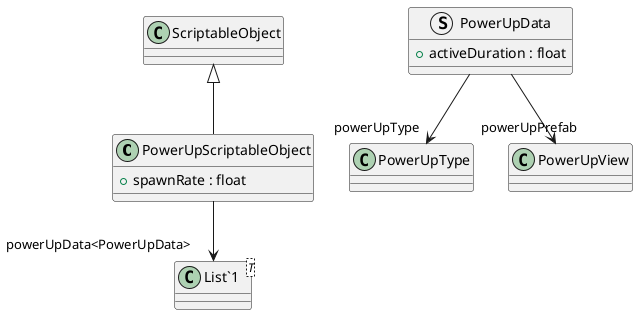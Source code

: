 @startuml
class PowerUpScriptableObject {
    + spawnRate : float
}
struct PowerUpData {
    + activeDuration : float
}
class "List`1"<T> {
}
ScriptableObject <|-- PowerUpScriptableObject
PowerUpScriptableObject --> "powerUpData<PowerUpData>" "List`1"
PowerUpData --> "powerUpType" PowerUpType
PowerUpData --> "powerUpPrefab" PowerUpView
@enduml
